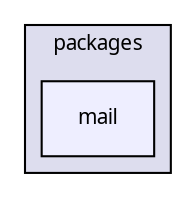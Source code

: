 digraph "packages/mail/" {
  compound=true
  node [ fontsize="10", fontname="FreeSans.ttf"];
  edge [ labelfontsize="10", labelfontname="FreeSans.ttf"];
  subgraph clusterdir_93501a11e921083efbd154e0cdff5f10 {
    graph [ bgcolor="#ddddee", pencolor="black", label="packages" fontname="FreeSans.ttf", fontsize="10", URL="dir_93501a11e921083efbd154e0cdff5f10.html"]
  dir_3ff582d9cee29bb6013b63ebca1d6ee3 [shape=box, label="mail", style="filled", fillcolor="#eeeeff", pencolor="black", URL="dir_3ff582d9cee29bb6013b63ebca1d6ee3.html"];
  }
}
